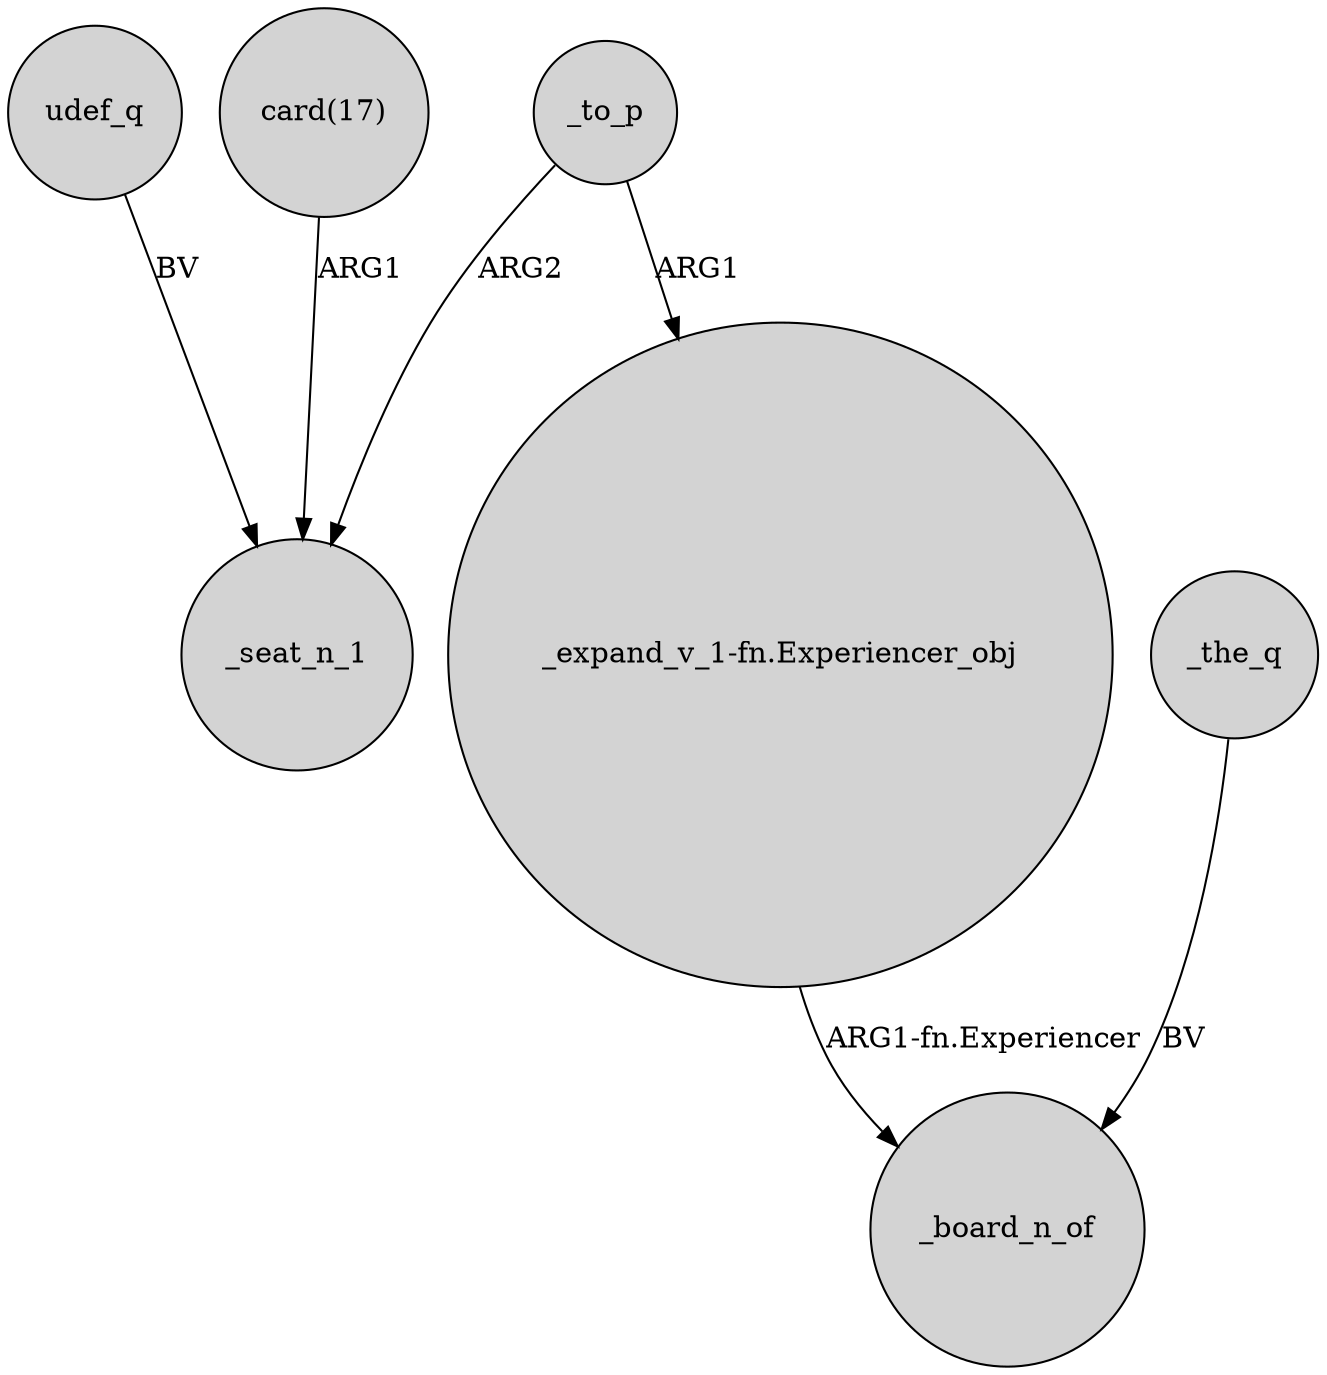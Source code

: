 digraph {
	node [shape=circle style=filled]
	udef_q -> _seat_n_1 [label=BV]
	_the_q -> _board_n_of [label=BV]
	_to_p -> "_expand_v_1-fn.Experiencer_obj" [label=ARG1]
	"card(17)" -> _seat_n_1 [label=ARG1]
	_to_p -> _seat_n_1 [label=ARG2]
	"_expand_v_1-fn.Experiencer_obj" -> _board_n_of [label="ARG1-fn.Experiencer"]
}

